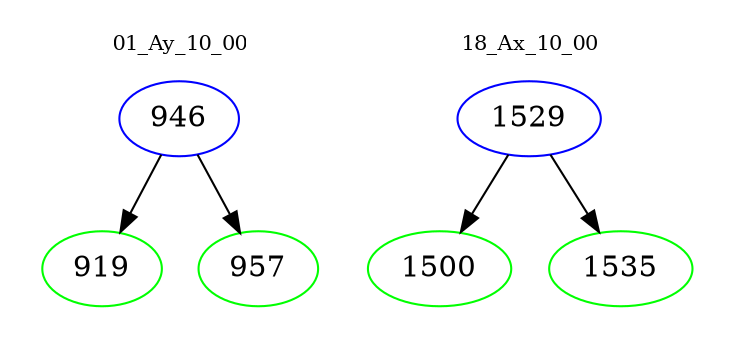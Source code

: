 digraph{
subgraph cluster_0 {
color = white
label = "01_Ay_10_00";
fontsize=10;
T0_946 [label="946", color="blue"]
T0_946 -> T0_919 [color="black"]
T0_919 [label="919", color="green"]
T0_946 -> T0_957 [color="black"]
T0_957 [label="957", color="green"]
}
subgraph cluster_1 {
color = white
label = "18_Ax_10_00";
fontsize=10;
T1_1529 [label="1529", color="blue"]
T1_1529 -> T1_1500 [color="black"]
T1_1500 [label="1500", color="green"]
T1_1529 -> T1_1535 [color="black"]
T1_1535 [label="1535", color="green"]
}
}
